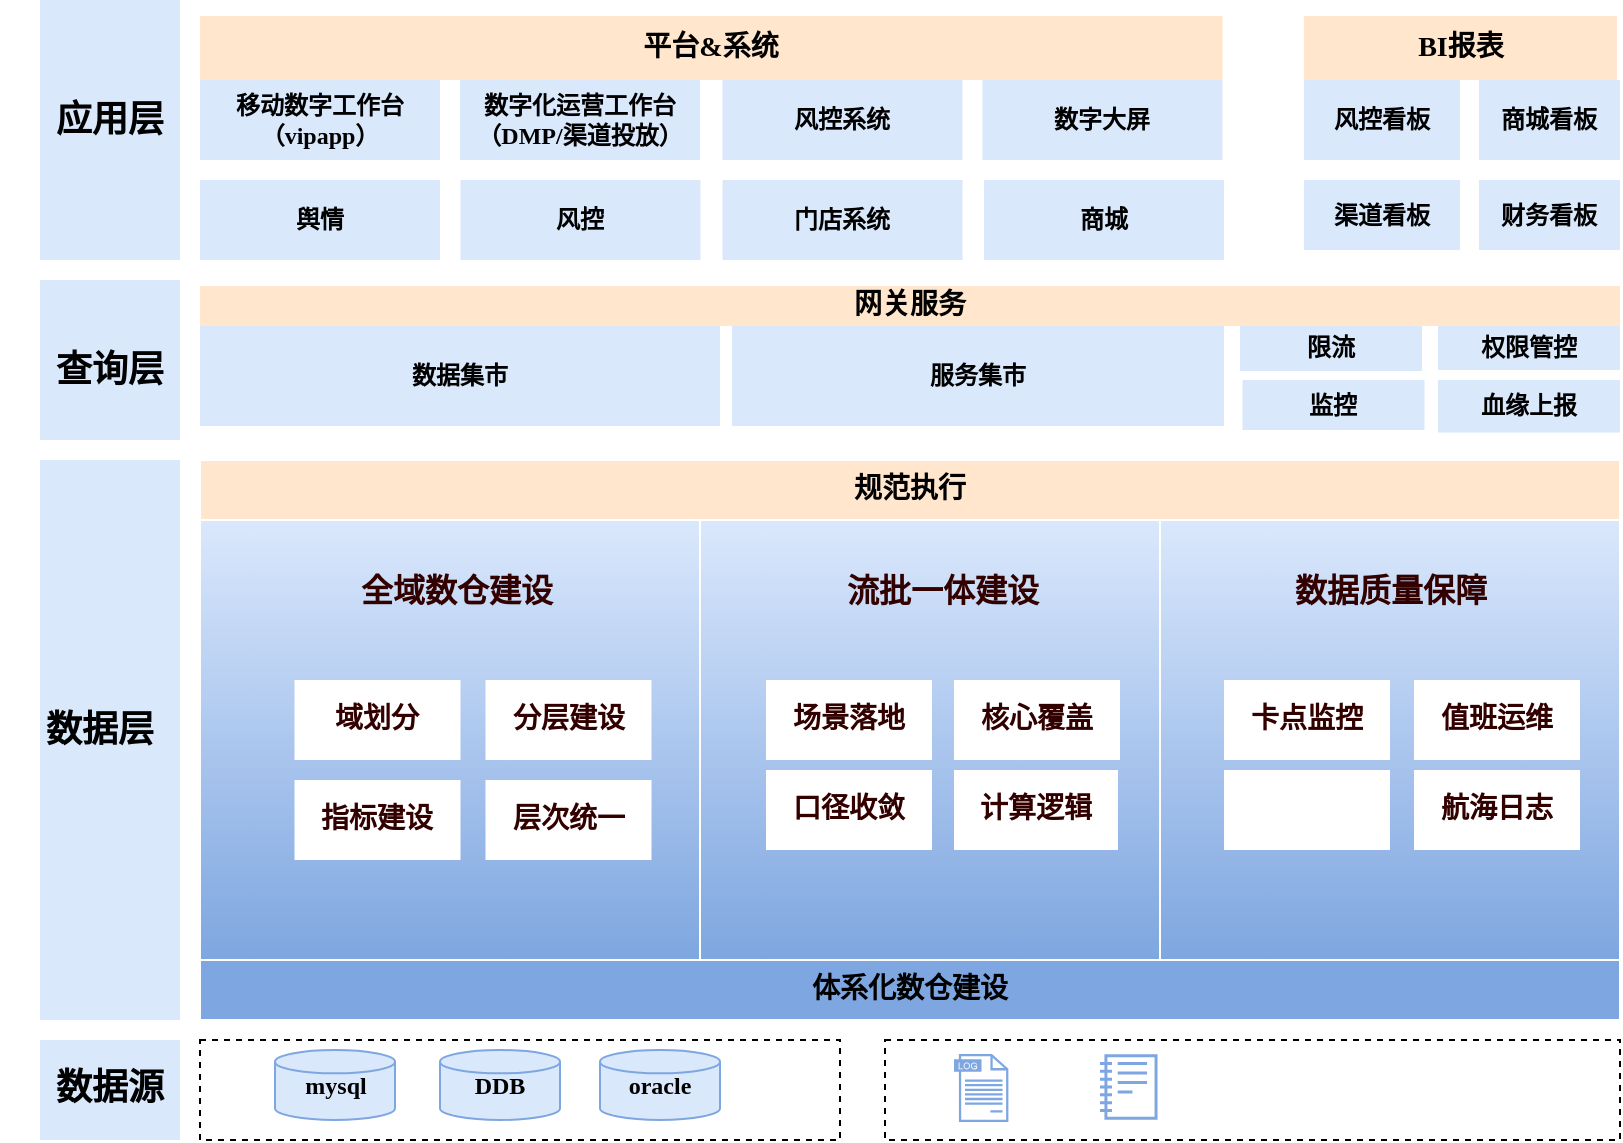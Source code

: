<mxfile version="21.0.2" type="github">
  <diagram name="第 1 页" id="8vjXtbW4XhxlFyZ9hgyT">
    <mxGraphModel dx="1621" dy="1684" grid="1" gridSize="10" guides="1" tooltips="1" connect="1" arrows="1" fold="1" page="1" pageScale="1" pageWidth="827" pageHeight="1169" math="0" shadow="0">
      <root>
        <mxCell id="0" />
        <mxCell id="1" parent="0" />
        <mxCell id="_2noMWRmmMPCMAu7wt3I-29" value="" style="rounded=0;whiteSpace=wrap;html=1;fontFamily=微软雅黑;strokeColor=default;fillColor=#FFFFFF;dashed=1;fontStyle=1" parent="1" vertex="1">
          <mxGeometry x="422.5" y="430" width="367.5" height="50" as="geometry" />
        </mxCell>
        <mxCell id="_2noMWRmmMPCMAu7wt3I-16" value="" style="rounded=0;whiteSpace=wrap;html=1;fontFamily=微软雅黑;fillColor=#FFFFFF;strokeColor=default;dashed=1;fontStyle=1" parent="1" vertex="1">
          <mxGeometry x="80" y="430" width="320" height="50" as="geometry" />
        </mxCell>
        <mxCell id="_2noMWRmmMPCMAu7wt3I-14" value="" style="rounded=0;whiteSpace=wrap;html=1;fontFamily=微软雅黑;strokeColor=none;fillColor=#dae8fc;fontStyle=1" parent="1" vertex="1">
          <mxGeometry y="430" width="70" height="50" as="geometry" />
        </mxCell>
        <mxCell id="_2noMWRmmMPCMAu7wt3I-13" value="" style="rounded=0;whiteSpace=wrap;html=1;fontFamily=微软雅黑;strokeColor=none;fillColor=#dae8fc;fontStyle=1" parent="1" vertex="1">
          <mxGeometry y="140" width="70" height="280" as="geometry" />
        </mxCell>
        <mxCell id="_2noMWRmmMPCMAu7wt3I-5" value="" style="rounded=0;whiteSpace=wrap;html=1;fontFamily=微软雅黑;strokeColor=none;fillColor=#dae8fc;fontStyle=1" parent="1" vertex="1">
          <mxGeometry y="50" width="70" height="80" as="geometry" />
        </mxCell>
        <mxCell id="ErQYisSNtyv5BiWGh4sq-18" value="移动数字工作台（vipapp）" style="rounded=0;whiteSpace=wrap;html=1;strokeColor=none;fillColor=#dae8fc;fontFamily=微软雅黑;fontStyle=1" parent="1" diagramCategory="general" diagramName="Rectangle" vertex="1">
          <mxGeometry x="80" y="-50" width="120" height="40" as="geometry" />
        </mxCell>
        <mxCell id="ErQYisSNtyv5BiWGh4sq-19" value="数字化运营工作台&lt;br&gt;（DMP/渠道投放）" style="rounded=0;whiteSpace=wrap;html=1;strokeColor=none;fillColor=#dae8fc;fontFamily=微软雅黑;fontStyle=1" parent="1" diagramCategory="general" diagramName="Rectangle" vertex="1">
          <mxGeometry x="210" y="-50" width="120" height="40" as="geometry" />
        </mxCell>
        <mxCell id="ErQYisSNtyv5BiWGh4sq-20" value="舆情" style="rounded=0;whiteSpace=wrap;html=1;strokeColor=none;fillColor=#dae8fc;fontFamily=微软雅黑;fontStyle=1" parent="1" diagramCategory="general" diagramName="Rectangle" vertex="1">
          <mxGeometry x="80" width="120" height="40" as="geometry" />
        </mxCell>
        <mxCell id="ErQYisSNtyv5BiWGh4sq-22" value="商城" style="rounded=0;whiteSpace=wrap;html=1;strokeColor=none;fillColor=#dae8fc;fontFamily=微软雅黑;fontStyle=1" parent="1" diagramCategory="general" diagramName="Rectangle" vertex="1">
          <mxGeometry x="472" width="120" height="40" as="geometry" />
        </mxCell>
        <mxCell id="ErQYisSNtyv5BiWGh4sq-25" value="&lt;font style=&quot;font-size: 14px;&quot;&gt;网关服务&lt;/font&gt;" style="text;html=1;strokeColor=none;fillColor=#ffe6cc;align=center;verticalAlign=middle;whiteSpace=wrap;rounded=0;fontStyle=1;fontFamily=微软雅黑;" parent="1" diagramCategory="general" diagramName="text" vertex="1">
          <mxGeometry x="80" y="53" width="710" height="20" as="geometry" />
        </mxCell>
        <mxCell id="ErQYisSNtyv5BiWGh4sq-26" style="edgeStyle=orthogonalEdgeStyle;rounded=0;orthogonalLoop=1;jettySize=auto;html=1;exitX=0.5;exitY=1;exitDx=0;exitDy=0;fontFamily=微软雅黑;fontStyle=1" parent="1" edge="1">
          <mxGeometry relative="1" as="geometry">
            <mxPoint x="534" y="110" as="sourcePoint" />
            <mxPoint x="534" y="110" as="targetPoint" />
          </mxGeometry>
        </mxCell>
        <mxCell id="ErQYisSNtyv5BiWGh4sq-28" value="门店系统" style="rounded=0;whiteSpace=wrap;html=1;strokeColor=none;fillColor=#dae8fc;fontFamily=微软雅黑;fontStyle=1" parent="1" diagramCategory="general" diagramName="Rectangle" vertex="1">
          <mxGeometry x="341.25" width="120" height="40" as="geometry" />
        </mxCell>
        <mxCell id="ErQYisSNtyv5BiWGh4sq-29" value="风控系统" style="rounded=0;whiteSpace=wrap;html=1;strokeColor=none;fillColor=#dae8fc;fontFamily=微软雅黑;fontStyle=1" parent="1" diagramCategory="general" diagramName="Rectangle" vertex="1">
          <mxGeometry x="341.25" y="-50" width="120" height="40" as="geometry" />
        </mxCell>
        <mxCell id="ErQYisSNtyv5BiWGh4sq-30" value="数字大屏" style="rounded=0;whiteSpace=wrap;html=1;strokeColor=none;fillColor=#dae8fc;fontFamily=微软雅黑;fontStyle=1" parent="1" diagramCategory="general" diagramName="Rectangle" vertex="1">
          <mxGeometry x="471.25" y="-50" width="120" height="40" as="geometry" />
        </mxCell>
        <mxCell id="ErQYisSNtyv5BiWGh4sq-31" value="风控" style="rounded=0;whiteSpace=wrap;html=1;strokeColor=none;fillColor=#dae8fc;fontFamily=微软雅黑;fontStyle=1" parent="1" diagramCategory="general" diagramName="Rectangle" vertex="1">
          <mxGeometry x="210.25" width="120" height="40" as="geometry" />
        </mxCell>
        <mxCell id="ErQYisSNtyv5BiWGh4sq-33" value="商城看板" style="rounded=0;whiteSpace=wrap;html=1;strokeColor=none;fillColor=#dae8fc;fontFamily=微软雅黑;fontStyle=1" parent="1" diagramCategory="general" diagramName="Rectangle" vertex="1">
          <mxGeometry x="719.44" y="-50" width="70.56" height="40" as="geometry" />
        </mxCell>
        <mxCell id="ErQYisSNtyv5BiWGh4sq-34" value="&lt;font style=&quot;font-size: 14px;&quot;&gt;平台&amp;amp;系统&lt;/font&gt;" style="text;html=1;strokeColor=none;fillColor=#ffe6cc;align=center;verticalAlign=middle;whiteSpace=wrap;rounded=0;fontStyle=1;fontFamily=微软雅黑;" parent="1" diagramCategory="general" diagramName="text" vertex="1">
          <mxGeometry x="80" y="-82" width="511.25" height="32" as="geometry" />
        </mxCell>
        <mxCell id="ErQYisSNtyv5BiWGh4sq-35" value="&lt;font style=&quot;font-size: 14px;&quot;&gt;BI报表&lt;/font&gt;" style="text;html=1;strokeColor=none;fillColor=#ffe6cc;align=center;verticalAlign=middle;whiteSpace=wrap;rounded=0;fontFamily=微软雅黑;fontStyle=1;" parent="1" diagramCategory="general" diagramName="text" vertex="1">
          <mxGeometry x="631.94" y="-82" width="156.5" height="32" as="geometry" />
        </mxCell>
        <mxCell id="ErQYisSNtyv5BiWGh4sq-73" value="&lt;span&gt;血缘上报&lt;/span&gt;" style="rounded=0;whiteSpace=wrap;html=1;fontFamily=微软雅黑;strokeColor=none;fillColor=#dae8fc;fontStyle=1" parent="1" diagramCategory="general" diagramName="Rectangle" vertex="1">
          <mxGeometry x="699" y="100" width="91" height="26.25" as="geometry" />
        </mxCell>
        <mxCell id="_2noMWRmmMPCMAu7wt3I-3" value="" style="rounded=0;whiteSpace=wrap;html=1;fontFamily=微软雅黑;strokeColor=none;fillColor=#dae8fc;fontStyle=1" parent="1" vertex="1">
          <mxGeometry y="-90" width="70" height="130" as="geometry" />
        </mxCell>
        <mxCell id="ErQYisSNtyv5BiWGh4sq-11" value="&lt;span style=&quot;font-size: 18px;&quot;&gt;&lt;span&gt;应用层&lt;/span&gt;&lt;/span&gt;" style="text;html=1;strokeColor=none;fillColor=none;align=center;verticalAlign=middle;whiteSpace=wrap;rounded=0;fontFamily=微软雅黑;fontStyle=1" parent="1" diagramCategory="general" diagramName="text" vertex="1">
          <mxGeometry y="-40" width="70" height="20" as="geometry" />
        </mxCell>
        <mxCell id="ErQYisSNtyv5BiWGh4sq-9" value="&lt;font style=&quot;font-size: 18px;&quot;&gt;&lt;span&gt;数据源&lt;/span&gt;&lt;/font&gt;" style="text;html=1;strokeColor=none;fillColor=none;align=center;verticalAlign=middle;whiteSpace=wrap;rounded=0;fontFamily=微软雅黑;fontStyle=1" parent="1" diagramCategory="general" diagramName="text" vertex="1">
          <mxGeometry y="439" width="70" height="30" as="geometry" />
        </mxCell>
        <mxCell id="ErQYisSNtyv5BiWGh4sq-12" value="&lt;span style=&quot;font-size: 18px;&quot;&gt;&lt;span&gt;数据层&lt;/span&gt;&lt;/span&gt;" style="text;html=1;strokeColor=none;fillColor=none;align=center;verticalAlign=middle;whiteSpace=wrap;rounded=0;fontFamily=微软雅黑;fontStyle=1" parent="1" diagramCategory="general" diagramName="text" vertex="1">
          <mxGeometry x="-20" y="265" width="100" height="20" as="geometry" />
        </mxCell>
        <mxCell id="ErQYisSNtyv5BiWGh4sq-16" value="&lt;span style=&quot;font-size: 18px;&quot;&gt;&lt;span&gt;查询层&lt;/span&gt;&lt;/span&gt;" style="text;html=1;strokeColor=none;fillColor=none;align=center;verticalAlign=middle;whiteSpace=wrap;rounded=0;fontFamily=微软雅黑;fontStyle=1" parent="1" diagramCategory="general" diagramName="text" vertex="1">
          <mxGeometry y="85" width="70" height="20" as="geometry" />
        </mxCell>
        <mxCell id="_2noMWRmmMPCMAu7wt3I-31" value="mysql" style="strokeWidth=1;html=1;shape=mxgraph.flowchart.database;whiteSpace=wrap;fillStyle=auto;strokeColor=#7EA6E0;fontFamily=微软雅黑;fillColor=#dae8fc;fontStyle=1;" parent="1" vertex="1">
          <mxGeometry x="117.5" y="435" width="60" height="35" as="geometry" />
        </mxCell>
        <mxCell id="_2noMWRmmMPCMAu7wt3I-32" value="DDB" style="strokeWidth=1;html=1;shape=mxgraph.flowchart.database;whiteSpace=wrap;fillStyle=auto;strokeColor=#7EA6E0;fontFamily=微软雅黑;fillColor=#dae8fc;fontStyle=1;" parent="1" vertex="1">
          <mxGeometry x="200" y="435" width="60" height="35" as="geometry" />
        </mxCell>
        <mxCell id="_2noMWRmmMPCMAu7wt3I-33" value="oracle" style="strokeWidth=1;html=1;shape=mxgraph.flowchart.database;whiteSpace=wrap;fillStyle=auto;strokeColor=#7EA6E0;fontFamily=微软雅黑;fillColor=#DAE8FC;fontStyle=1;" parent="1" vertex="1">
          <mxGeometry x="280" y="435" width="60" height="35" as="geometry" />
        </mxCell>
        <mxCell id="_2noMWRmmMPCMAu7wt3I-37" value="" style="pointerEvents=1;shadow=0;dashed=0;html=1;strokeColor=none;fillColor=#7EA6E0;aspect=fixed;labelPosition=center;verticalLabelPosition=bottom;verticalAlign=top;align=center;outlineConnect=0;shape=mxgraph.vvd.log_files;fillStyle=auto;strokeWidth=1;fontFamily=微软雅黑;fontStyle=1" parent="1" vertex="1">
          <mxGeometry x="457" y="437" width="27.2" height="34" as="geometry" />
        </mxCell>
        <mxCell id="_2noMWRmmMPCMAu7wt3I-39" value="" style="outlineConnect=0;fillColor=#7ea6e0;strokeColor=#6c8ebf;dashed=0;verticalLabelPosition=bottom;verticalAlign=top;align=center;html=1;fontSize=12;fontStyle=1;aspect=fixed;pointerEvents=1;shape=mxgraph.aws4.notebook;fillStyle=auto;strokeWidth=1;fontFamily=微软雅黑;" parent="1" vertex="1">
          <mxGeometry x="530" y="437" width="28.77" height="33" as="geometry" />
        </mxCell>
        <mxCell id="_2noMWRmmMPCMAu7wt3I-43" value="" style="rounded=0;whiteSpace=wrap;html=1;fillStyle=auto;strokeColor=#FFFFFF;strokeWidth=1;fontFamily=微软雅黑;fillColor=#dae8fc;gradientDirection=south;gradientColor=#7EA6E0;fontStyle=1" parent="1" vertex="1">
          <mxGeometry x="80" y="170" width="250" height="220" as="geometry" />
        </mxCell>
        <mxCell id="_2noMWRmmMPCMAu7wt3I-44" value="&lt;span&gt;&lt;font style=&quot;font-size: 14px;&quot;&gt;规范执行&lt;/font&gt;&lt;/span&gt;" style="rounded=0;whiteSpace=wrap;html=1;fillStyle=auto;strokeColor=#FFFFFF;strokeWidth=1;fontFamily=微软雅黑;fillColor=#ffe6cc;fontStyle=1" parent="1" vertex="1">
          <mxGeometry x="80" y="140" width="710" height="30" as="geometry" />
        </mxCell>
        <mxCell id="_2noMWRmmMPCMAu7wt3I-47" value="&lt;span&gt;&lt;font style=&quot;font-size: 14px;&quot;&gt;体系化数仓建设&lt;/font&gt;&lt;/span&gt;" style="rounded=0;whiteSpace=wrap;html=1;fillStyle=auto;strokeColor=#FFFFFF;strokeWidth=1;fontFamily=微软雅黑;fillColor=#7EA6E0;fontStyle=1" parent="1" vertex="1">
          <mxGeometry x="80" y="390" width="710" height="30" as="geometry" />
        </mxCell>
        <mxCell id="_2noMWRmmMPCMAu7wt3I-48" value="" style="rounded=0;whiteSpace=wrap;html=1;fillStyle=auto;strokeColor=#FFFFFF;strokeWidth=1;fontFamily=微软雅黑;fillColor=#dae8fc;gradientDirection=south;gradientColor=#7EA6E0;fontStyle=1" parent="1" vertex="1">
          <mxGeometry x="330" y="170" width="230" height="220" as="geometry" />
        </mxCell>
        <mxCell id="_2noMWRmmMPCMAu7wt3I-52" value="" style="rounded=0;whiteSpace=wrap;html=1;fillStyle=auto;strokeColor=#FFFFFF;strokeWidth=1;fontFamily=微软雅黑;fillColor=#dae8fc;gradientDirection=south;gradientColor=#7EA6E0;fontStyle=1" parent="1" vertex="1">
          <mxGeometry x="560" y="170" width="230" height="220" as="geometry" />
        </mxCell>
        <mxCell id="_2noMWRmmMPCMAu7wt3I-58" value="&lt;font style=&quot;font-size: 16px;&quot;&gt;全域数仓建设&lt;/font&gt;" style="text;html=1;strokeColor=none;fillColor=none;align=center;verticalAlign=middle;whiteSpace=wrap;rounded=0;fontFamily=微软雅黑;fontColor=#330000;fontStyle=1;" parent="1" vertex="1">
          <mxGeometry x="157" y="190" width="103" height="30" as="geometry" />
        </mxCell>
        <mxCell id="_2noMWRmmMPCMAu7wt3I-59" value="&lt;font style=&quot;font-size: 16px;&quot;&gt;流批一体建设&lt;/font&gt;" style="text;html=1;strokeColor=none;fillColor=none;align=center;verticalAlign=middle;whiteSpace=wrap;rounded=0;fontFamily=微软雅黑;fontColor=#330000;fontStyle=1;" parent="1" vertex="1">
          <mxGeometry x="400" y="190" width="103" height="30" as="geometry" />
        </mxCell>
        <mxCell id="_2noMWRmmMPCMAu7wt3I-60" value="&lt;font style=&quot;font-size: 16px;&quot;&gt;数据质量保障&lt;/font&gt;" style="text;html=1;strokeColor=none;fillColor=none;align=center;verticalAlign=middle;whiteSpace=wrap;rounded=0;fontFamily=微软雅黑;fontColor=#330000;fontStyle=1;" parent="1" vertex="1">
          <mxGeometry x="623.5" y="190" width="103" height="30" as="geometry" />
        </mxCell>
        <mxCell id="_2noMWRmmMPCMAu7wt3I-63" value="航海日志" style="rounded=0;whiteSpace=wrap;html=1;labelBackgroundColor=#FFFFFF;fillStyle=auto;strokeColor=none;strokeWidth=1;fontFamily=微软雅黑;fontColor=#330000;fillColor=default;dashed=1;fontStyle=1;fontSize=14;" parent="1" vertex="1">
          <mxGeometry x="687" y="295" width="83" height="40" as="geometry" />
        </mxCell>
        <mxCell id="_2noMWRmmMPCMAu7wt3I-64" value="值班运维" style="rounded=0;whiteSpace=wrap;html=1;labelBackgroundColor=#FFFFFF;fillStyle=auto;strokeColor=none;strokeWidth=1;fontFamily=微软雅黑;fontColor=#330000;fillColor=default;dashed=1;fontStyle=1;fontSize=14;" parent="1" vertex="1">
          <mxGeometry x="687" y="250" width="83" height="40" as="geometry" />
        </mxCell>
        <mxCell id="_2noMWRmmMPCMAu7wt3I-66" value="" style="rounded=0;whiteSpace=wrap;html=1;labelBackgroundColor=#FFFFFF;fillStyle=auto;strokeColor=none;strokeWidth=1;fontFamily=微软雅黑;fontColor=#330000;fillColor=default;dashed=1;fontStyle=1;fontSize=14;" parent="1" vertex="1">
          <mxGeometry x="592" y="295" width="83" height="40" as="geometry" />
        </mxCell>
        <mxCell id="_2noMWRmmMPCMAu7wt3I-68" value="域划分" style="rounded=0;whiteSpace=wrap;html=1;labelBackgroundColor=#FFFFFF;fillStyle=auto;strokeColor=none;strokeWidth=1;fontFamily=微软雅黑;fontColor=#330000;fillColor=default;dashed=1;fontStyle=1;fontSize=14;" parent="1" vertex="1">
          <mxGeometry x="127.25" y="250" width="83" height="40" as="geometry" />
        </mxCell>
        <mxCell id="_2noMWRmmMPCMAu7wt3I-69" value="分层建设" style="rounded=0;whiteSpace=wrap;html=1;labelBackgroundColor=#FFFFFF;fillStyle=auto;strokeColor=none;strokeWidth=1;fontFamily=微软雅黑;fontColor=#330000;fillColor=default;dashed=1;fontStyle=1;fontSize=14;" parent="1" vertex="1">
          <mxGeometry x="222.75" y="250" width="83" height="40" as="geometry" />
        </mxCell>
        <mxCell id="_2noMWRmmMPCMAu7wt3I-70" value="指标建设" style="rounded=0;whiteSpace=wrap;html=1;labelBackgroundColor=#FFFFFF;fillStyle=auto;strokeColor=none;strokeWidth=1;fontFamily=微软雅黑;fontColor=#330000;fillColor=default;dashed=1;fontStyle=1;fontSize=14;" parent="1" vertex="1">
          <mxGeometry x="127.25" y="300" width="83" height="40" as="geometry" />
        </mxCell>
        <mxCell id="_2noMWRmmMPCMAu7wt3I-71" value="卡点监控" style="rounded=0;whiteSpace=wrap;html=1;labelBackgroundColor=#FFFFFF;fillStyle=auto;strokeColor=none;strokeWidth=1;fontFamily=微软雅黑;fontColor=#330000;fillColor=default;dashed=1;fontStyle=1;fontSize=14;" parent="1" vertex="1">
          <mxGeometry x="592" y="250" width="83" height="40" as="geometry" />
        </mxCell>
        <mxCell id="_2noMWRmmMPCMAu7wt3I-72" value="层次统一" style="rounded=0;whiteSpace=wrap;html=1;labelBackgroundColor=#FFFFFF;fillStyle=auto;strokeColor=none;strokeWidth=1;fontFamily=微软雅黑;fontColor=#330000;fillColor=default;dashed=1;fontStyle=1;fontSize=14;" parent="1" vertex="1">
          <mxGeometry x="222.75" y="300" width="83" height="40" as="geometry" />
        </mxCell>
        <mxCell id="_2noMWRmmMPCMAu7wt3I-73" value="口径收敛" style="rounded=0;whiteSpace=wrap;html=1;labelBackgroundColor=#FFFFFF;fillStyle=auto;strokeColor=none;strokeWidth=1;fontFamily=微软雅黑;fontColor=#330000;fillColor=default;dashed=1;fontStyle=1;fontSize=14;" parent="1" vertex="1">
          <mxGeometry x="363" y="295" width="83" height="40" as="geometry" />
        </mxCell>
        <mxCell id="_2noMWRmmMPCMAu7wt3I-74" value="场景落地" style="rounded=0;whiteSpace=wrap;html=1;labelBackgroundColor=#FFFFFF;fillStyle=auto;strokeColor=none;strokeWidth=1;fontFamily=微软雅黑;fontColor=#330000;fillColor=default;dashed=1;gradientColor=#FFFFFF;gradientDirection=east;fontStyle=1;fontSize=14;" parent="1" vertex="1">
          <mxGeometry x="363" y="250" width="83" height="40" as="geometry" />
        </mxCell>
        <mxCell id="_2noMWRmmMPCMAu7wt3I-75" value="核心覆盖" style="rounded=0;whiteSpace=wrap;html=1;labelBackgroundColor=#FFFFFF;fillStyle=auto;strokeColor=none;strokeWidth=1;fontFamily=微软雅黑;fontColor=#330000;fillColor=default;dashed=1;fontStyle=1;fontSize=14;" parent="1" vertex="1">
          <mxGeometry x="457" y="250" width="83" height="40" as="geometry" />
        </mxCell>
        <mxCell id="_2noMWRmmMPCMAu7wt3I-76" value="计算逻辑" style="rounded=0;whiteSpace=wrap;html=1;labelBackgroundColor=#FFFFFF;fillStyle=auto;strokeColor=none;strokeWidth=1;fontFamily=微软雅黑;fontColor=#330000;fillColor=default;dashed=1;fontStyle=1;fontSize=14;" parent="1" vertex="1">
          <mxGeometry x="457" y="295" width="82" height="40" as="geometry" />
        </mxCell>
        <mxCell id="_2noMWRmmMPCMAu7wt3I-91" value="&lt;span&gt;监控&lt;/span&gt;" style="rounded=0;whiteSpace=wrap;html=1;fontFamily=微软雅黑;strokeColor=none;fillColor=#dae8fc;fontStyle=1" parent="1" diagramCategory="general" diagramName="Rectangle" vertex="1">
          <mxGeometry x="601.25" y="100" width="91" height="25" as="geometry" />
        </mxCell>
        <mxCell id="_2noMWRmmMPCMAu7wt3I-92" value="&lt;span&gt;限流&lt;/span&gt;" style="rounded=0;whiteSpace=wrap;html=1;fontFamily=微软雅黑;strokeColor=none;fillColor=#dae8fc;fillStyle=auto;fontStyle=1" parent="1" diagramCategory="general" diagramName="Rectangle" vertex="1">
          <mxGeometry x="600" y="73" width="91" height="22.5" as="geometry" />
        </mxCell>
        <mxCell id="_2noMWRmmMPCMAu7wt3I-93" value="&lt;span&gt;权限管控&lt;/span&gt;" style="rounded=0;whiteSpace=wrap;html=1;fontFamily=微软雅黑;strokeColor=none;fillColor=#dae8fc;fontStyle=1" parent="1" diagramCategory="general" diagramName="Rectangle" vertex="1">
          <mxGeometry x="699" y="73" width="91" height="22" as="geometry" />
        </mxCell>
        <mxCell id="88G6nAGj8XGcNr6tlh3T-3" value="" style="group;fillColor=#dae8fc;strokeColor=none;fontFamily=微软雅黑;fontStyle=1" parent="1" vertex="1" connectable="0">
          <mxGeometry x="80" y="73" width="260" height="50" as="geometry" />
        </mxCell>
        <mxCell id="ErQYisSNtyv5BiWGh4sq-36" value="数据集市" style="rounded=0;whiteSpace=wrap;html=1;fontFamily=微软雅黑;strokeColor=none;fillColor=#dae8fc;fontStyle=1" parent="88G6nAGj8XGcNr6tlh3T-3" diagramCategory="general" diagramName="Rectangle" vertex="1">
          <mxGeometry width="260" height="50" as="geometry" />
        </mxCell>
        <mxCell id="88G6nAGj8XGcNr6tlh3T-4" value="风控看板" style="rounded=0;whiteSpace=wrap;html=1;strokeColor=none;fillColor=#dae8fc;fontFamily=微软雅黑;fontStyle=1" parent="1" diagramCategory="general" diagramName="Rectangle" vertex="1">
          <mxGeometry x="631.94" y="-50" width="78.06" height="40" as="geometry" />
        </mxCell>
        <mxCell id="88G6nAGj8XGcNr6tlh3T-5" value="渠道看板" style="rounded=0;whiteSpace=wrap;html=1;strokeColor=none;fillColor=#dae8fc;fontFamily=微软雅黑;fontStyle=1" parent="1" diagramCategory="general" diagramName="Rectangle" vertex="1">
          <mxGeometry x="631.94" width="78.06" height="35" as="geometry" />
        </mxCell>
        <mxCell id="88G6nAGj8XGcNr6tlh3T-6" value="财务看板" style="rounded=0;whiteSpace=wrap;html=1;strokeColor=none;fillColor=#dae8fc;fontFamily=微软雅黑;fontStyle=1" parent="1" diagramCategory="general" diagramName="Rectangle" vertex="1">
          <mxGeometry x="719.44" width="70.56" height="35" as="geometry" />
        </mxCell>
        <mxCell id="mmUFh6K9YgQm04f80v---8" value="" style="group;fillColor=#dae8fc;strokeColor=none;fontFamily=微软雅黑;fontStyle=1" vertex="1" connectable="0" parent="1">
          <mxGeometry x="346" y="73" width="246" height="50" as="geometry" />
        </mxCell>
        <mxCell id="mmUFh6K9YgQm04f80v---9" value="服务集市" style="rounded=0;whiteSpace=wrap;html=1;fontFamily=微软雅黑;strokeColor=none;fillColor=#dae8fc;fontStyle=1" diagramCategory="general" diagramName="Rectangle" vertex="1" parent="mmUFh6K9YgQm04f80v---8">
          <mxGeometry width="246" height="50" as="geometry" />
        </mxCell>
      </root>
    </mxGraphModel>
  </diagram>
</mxfile>
